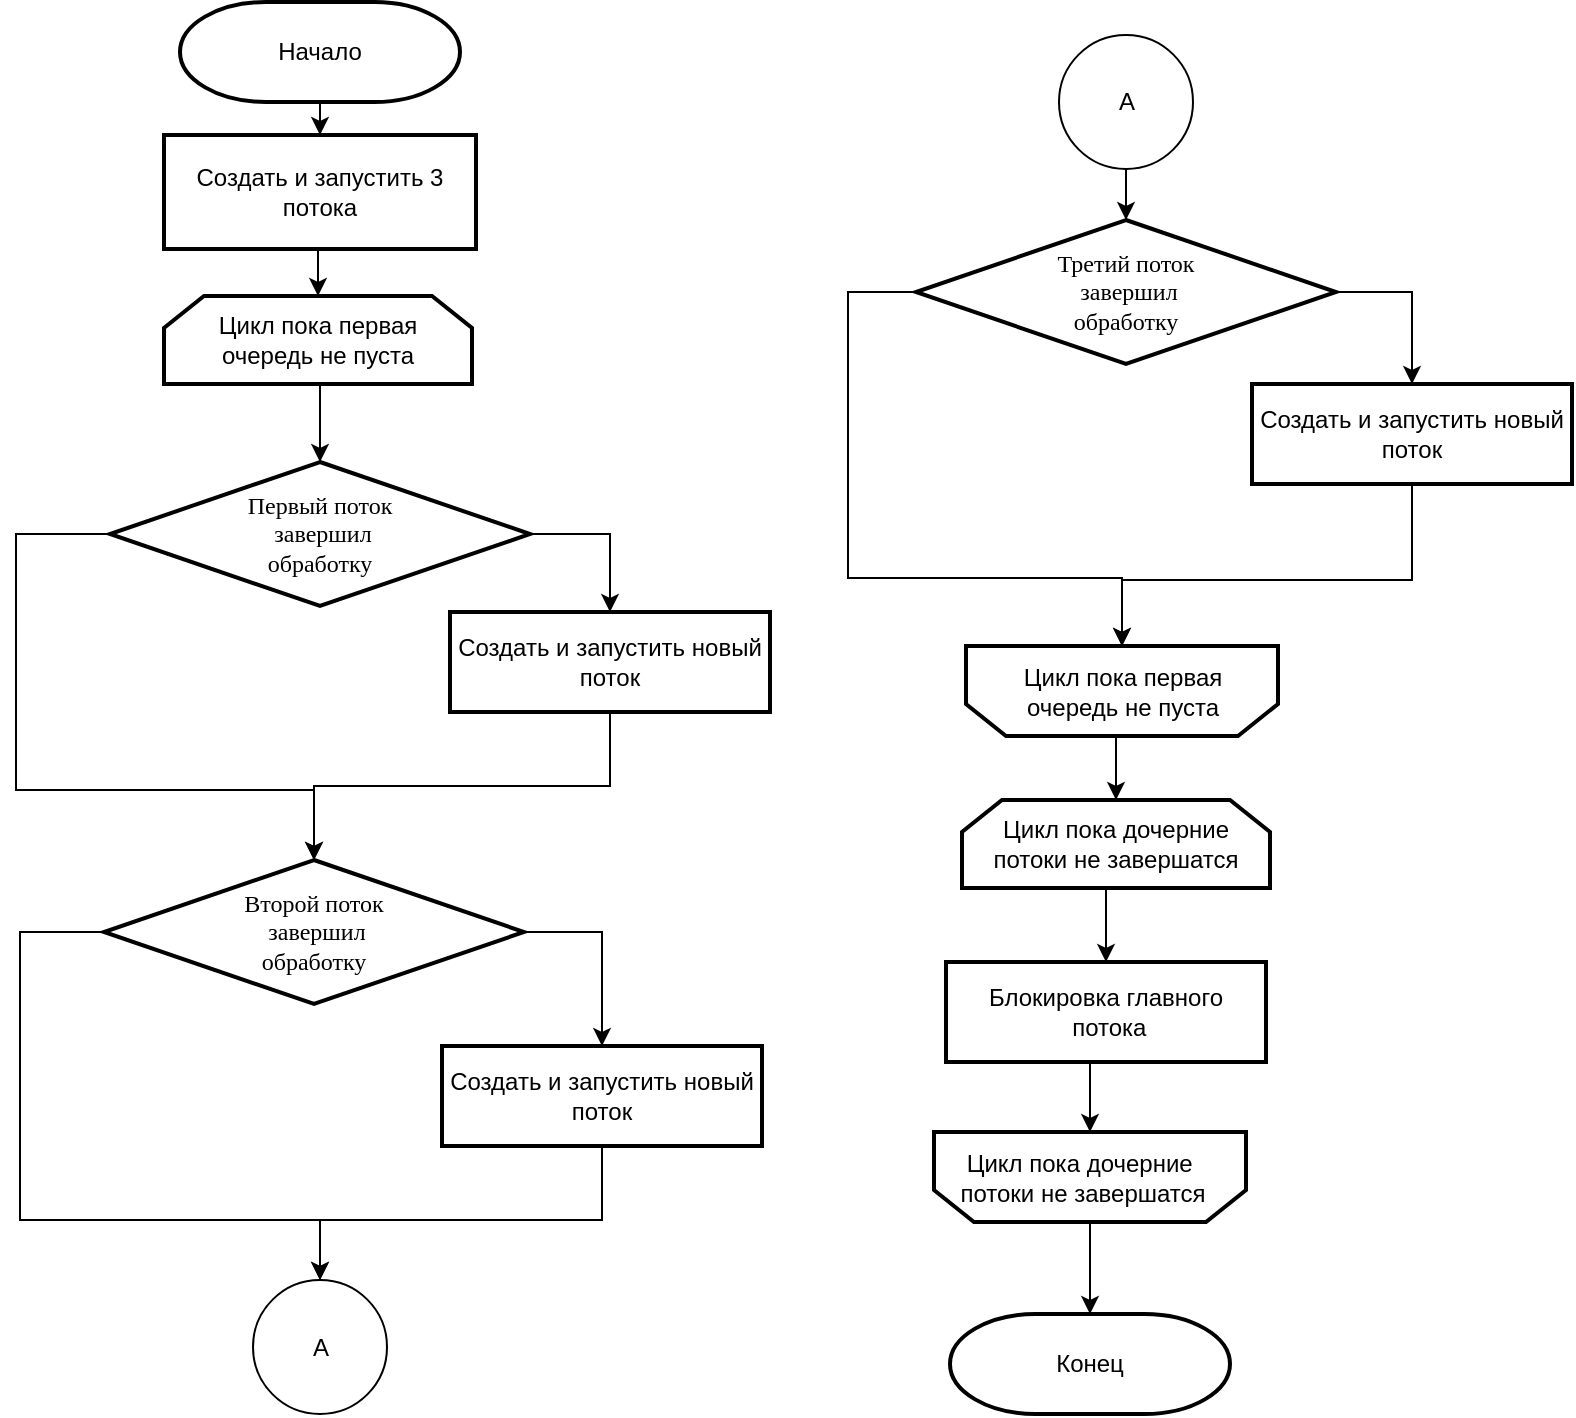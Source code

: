 <mxfile version="13.9.9" type="device" pages="3"><diagram id="C5RBs43oDa-KdzZeNtuy" name="главная"><mxGraphModel dx="1004" dy="1706" grid="0" gridSize="10" guides="1" tooltips="1" connect="1" arrows="1" fold="1" page="1" pageScale="1" pageWidth="827" pageHeight="1169" math="0" shadow="0"><root><mxCell id="WIyWlLk6GJQsqaUBKTNV-0"/><mxCell id="WIyWlLk6GJQsqaUBKTNV-1" parent="WIyWlLk6GJQsqaUBKTNV-0"/><mxCell id="FJBb87z16YMADizGVczc-8" style="edgeStyle=orthogonalEdgeStyle;rounded=0;orthogonalLoop=1;jettySize=auto;html=1;exitX=0.5;exitY=1;exitDx=0;exitDy=0;exitPerimeter=0;" parent="WIyWlLk6GJQsqaUBKTNV-1" source="cw5GKaNrx1taj8MvquGk-0" target="cw5GKaNrx1taj8MvquGk-3" edge="1"><mxGeometry relative="1" as="geometry"/></mxCell><mxCell id="cw5GKaNrx1taj8MvquGk-0" value="Начало" style="strokeWidth=2;html=1;shape=mxgraph.flowchart.terminator;whiteSpace=wrap;" parent="WIyWlLk6GJQsqaUBKTNV-1" vertex="1"><mxGeometry x="110" y="28" width="140" height="50" as="geometry"/></mxCell><mxCell id="cBLV1YGN-73bmG3e_xK2-0" style="edgeStyle=orthogonalEdgeStyle;rounded=0;orthogonalLoop=1;jettySize=auto;html=1;exitX=0.5;exitY=1;exitDx=0;exitDy=0;entryX=0.5;entryY=0;entryDx=0;entryDy=0;" edge="1" parent="WIyWlLk6GJQsqaUBKTNV-1" source="cw5GKaNrx1taj8MvquGk-3" target="cw5GKaNrx1taj8MvquGk-4"><mxGeometry relative="1" as="geometry"/></mxCell><mxCell id="cw5GKaNrx1taj8MvquGk-3" value="Создать и запустить 3 потока" style="rounded=0;whiteSpace=wrap;html=1;strokeWidth=2;" parent="WIyWlLk6GJQsqaUBKTNV-1" vertex="1"><mxGeometry x="102" y="94.5" width="156" height="57" as="geometry"/></mxCell><mxCell id="cBLV1YGN-73bmG3e_xK2-11" style="edgeStyle=orthogonalEdgeStyle;rounded=0;orthogonalLoop=1;jettySize=auto;html=1;exitX=0.5;exitY=1;exitDx=0;exitDy=0;entryX=0.5;entryY=0;entryDx=0;entryDy=0;" edge="1" parent="WIyWlLk6GJQsqaUBKTNV-1" source="cw5GKaNrx1taj8MvquGk-4" target="cw5GKaNrx1taj8MvquGk-5"><mxGeometry relative="1" as="geometry"/></mxCell><mxCell id="cw5GKaNrx1taj8MvquGk-4" value="Цикл пока первая &lt;br&gt;очередь не пуста" style="shape=loopLimit;whiteSpace=wrap;html=1;strokeWidth=2;" parent="WIyWlLk6GJQsqaUBKTNV-1" vertex="1"><mxGeometry x="102" y="175" width="154" height="44" as="geometry"/></mxCell><mxCell id="FJBb87z16YMADizGVczc-15" style="edgeStyle=orthogonalEdgeStyle;rounded=0;orthogonalLoop=1;jettySize=auto;html=1;exitX=1;exitY=0.5;exitDx=0;exitDy=0;" parent="WIyWlLk6GJQsqaUBKTNV-1" source="cw5GKaNrx1taj8MvquGk-5" target="cw5GKaNrx1taj8MvquGk-6" edge="1"><mxGeometry relative="1" as="geometry"/></mxCell><mxCell id="cBLV1YGN-73bmG3e_xK2-12" style="edgeStyle=orthogonalEdgeStyle;rounded=0;orthogonalLoop=1;jettySize=auto;html=1;exitX=0;exitY=0.5;exitDx=0;exitDy=0;entryX=0.5;entryY=0;entryDx=0;entryDy=0;" edge="1" parent="WIyWlLk6GJQsqaUBKTNV-1" source="cw5GKaNrx1taj8MvquGk-5" target="cBLV1YGN-73bmG3e_xK2-2"><mxGeometry relative="1" as="geometry"><Array as="points"><mxPoint x="28" y="294"/><mxPoint x="28" y="422"/><mxPoint x="177" y="422"/></Array></mxGeometry></mxCell><mxCell id="cw5GKaNrx1taj8MvquGk-5" value="&lt;font face=&quot;Verdana&quot;&gt;Первый поток&lt;br&gt;&amp;nbsp;завершил &lt;br&gt;обработку&lt;/font&gt;" style="rhombus;whiteSpace=wrap;html=1;strokeWidth=2;" parent="WIyWlLk6GJQsqaUBKTNV-1" vertex="1"><mxGeometry x="75" y="258" width="210" height="72" as="geometry"/></mxCell><mxCell id="cBLV1YGN-73bmG3e_xK2-13" style="edgeStyle=orthogonalEdgeStyle;rounded=0;orthogonalLoop=1;jettySize=auto;html=1;exitX=0.5;exitY=1;exitDx=0;exitDy=0;entryX=0.5;entryY=0;entryDx=0;entryDy=0;" edge="1" parent="WIyWlLk6GJQsqaUBKTNV-1" source="cw5GKaNrx1taj8MvquGk-6" target="cBLV1YGN-73bmG3e_xK2-2"><mxGeometry relative="1" as="geometry"/></mxCell><mxCell id="cw5GKaNrx1taj8MvquGk-6" value="Создать и запустить новый поток" style="rounded=0;whiteSpace=wrap;html=1;strokeWidth=2;" parent="WIyWlLk6GJQsqaUBKTNV-1" vertex="1"><mxGeometry x="245" y="333" width="160" height="50" as="geometry"/></mxCell><mxCell id="cw5GKaNrx1taj8MvquGk-10" value="" style="group" parent="WIyWlLk6GJQsqaUBKTNV-1" vertex="1" connectable="0"><mxGeometry x="503" y="350" width="156" height="45" as="geometry"/></mxCell><mxCell id="cw5GKaNrx1taj8MvquGk-8" value="" style="shape=loopLimit;whiteSpace=wrap;html=1;strokeWidth=2;rotation=-180;" parent="cw5GKaNrx1taj8MvquGk-10" vertex="1"><mxGeometry width="156" height="45" as="geometry"/></mxCell><mxCell id="cw5GKaNrx1taj8MvquGk-9" value="Цикл пока первая &lt;br&gt;очередь не пуста" style="text;html=1;align=center;verticalAlign=middle;resizable=0;points=[];autosize=1;" parent="cw5GKaNrx1taj8MvquGk-10" vertex="1"><mxGeometry x="23.499" y="6.5" width="109" height="32" as="geometry"/></mxCell><mxCell id="cw5GKaNrx1taj8MvquGk-16" value="Конец" style="strokeWidth=2;html=1;shape=mxgraph.flowchart.terminator;whiteSpace=wrap;" parent="WIyWlLk6GJQsqaUBKTNV-1" vertex="1"><mxGeometry x="495" y="684" width="140" height="50" as="geometry"/></mxCell><mxCell id="p1bAHlazFoZSwkdOtZy0-1" value="&lt;div style=&quot;text-align: left&quot;&gt;&lt;br&gt;&lt;/div&gt;" style="text;html=1;align=center;verticalAlign=middle;resizable=0;points=[];autosize=1;" parent="WIyWlLk6GJQsqaUBKTNV-1" vertex="1"><mxGeometry x="438" y="44.5" width="10" height="18" as="geometry"/></mxCell><mxCell id="cBLV1YGN-73bmG3e_xK2-14" style="edgeStyle=orthogonalEdgeStyle;rounded=0;orthogonalLoop=1;jettySize=auto;html=1;exitX=1;exitY=0.5;exitDx=0;exitDy=0;" edge="1" parent="WIyWlLk6GJQsqaUBKTNV-1" source="cBLV1YGN-73bmG3e_xK2-2" target="cBLV1YGN-73bmG3e_xK2-3"><mxGeometry relative="1" as="geometry"/></mxCell><mxCell id="cBLV1YGN-73bmG3e_xK2-22" style="edgeStyle=orthogonalEdgeStyle;rounded=0;orthogonalLoop=1;jettySize=auto;html=1;exitX=0;exitY=0.5;exitDx=0;exitDy=0;entryX=0.5;entryY=0;entryDx=0;entryDy=0;" edge="1" parent="WIyWlLk6GJQsqaUBKTNV-1" source="cBLV1YGN-73bmG3e_xK2-2" target="cBLV1YGN-73bmG3e_xK2-20"><mxGeometry relative="1" as="geometry"><Array as="points"><mxPoint x="30" y="493"/><mxPoint x="30" y="637"/><mxPoint x="180" y="637"/></Array></mxGeometry></mxCell><mxCell id="cBLV1YGN-73bmG3e_xK2-2" value="&lt;font face=&quot;Verdana&quot;&gt;Второй поток&lt;br&gt;&amp;nbsp;завершил &lt;br&gt;обработку&lt;/font&gt;" style="rhombus;whiteSpace=wrap;html=1;strokeWidth=2;" vertex="1" parent="WIyWlLk6GJQsqaUBKTNV-1"><mxGeometry x="72" y="457" width="210" height="72" as="geometry"/></mxCell><mxCell id="cBLV1YGN-73bmG3e_xK2-23" style="edgeStyle=orthogonalEdgeStyle;rounded=0;orthogonalLoop=1;jettySize=auto;html=1;exitX=0.5;exitY=1;exitDx=0;exitDy=0;entryX=0.5;entryY=0;entryDx=0;entryDy=0;" edge="1" parent="WIyWlLk6GJQsqaUBKTNV-1" source="cBLV1YGN-73bmG3e_xK2-3" target="cBLV1YGN-73bmG3e_xK2-20"><mxGeometry relative="1" as="geometry"><Array as="points"><mxPoint x="321" y="637"/><mxPoint x="180" y="637"/></Array></mxGeometry></mxCell><mxCell id="cBLV1YGN-73bmG3e_xK2-3" value="Создать и запустить новый поток" style="rounded=0;whiteSpace=wrap;html=1;strokeWidth=2;" vertex="1" parent="WIyWlLk6GJQsqaUBKTNV-1"><mxGeometry x="241" y="550" width="160" height="50" as="geometry"/></mxCell><mxCell id="cBLV1YGN-73bmG3e_xK2-17" style="edgeStyle=orthogonalEdgeStyle;rounded=0;orthogonalLoop=1;jettySize=auto;html=1;exitX=1;exitY=0.5;exitDx=0;exitDy=0;entryX=0.5;entryY=0;entryDx=0;entryDy=0;" edge="1" parent="WIyWlLk6GJQsqaUBKTNV-1" source="cBLV1YGN-73bmG3e_xK2-4" target="cBLV1YGN-73bmG3e_xK2-5"><mxGeometry relative="1" as="geometry"/></mxCell><mxCell id="cBLV1YGN-73bmG3e_xK2-18" style="edgeStyle=orthogonalEdgeStyle;rounded=0;orthogonalLoop=1;jettySize=auto;html=1;exitX=0;exitY=0.5;exitDx=0;exitDy=0;entryX=0.5;entryY=1;entryDx=0;entryDy=0;" edge="1" parent="WIyWlLk6GJQsqaUBKTNV-1" source="cBLV1YGN-73bmG3e_xK2-4" target="cw5GKaNrx1taj8MvquGk-8"><mxGeometry relative="1" as="geometry"><Array as="points"><mxPoint x="444" y="173"/><mxPoint x="444" y="316"/><mxPoint x="581" y="316"/></Array></mxGeometry></mxCell><mxCell id="cBLV1YGN-73bmG3e_xK2-4" value="&lt;font face=&quot;Verdana&quot;&gt;Третий поток&lt;br&gt;&amp;nbsp;завершил &lt;br&gt;обработку&lt;/font&gt;" style="rhombus;whiteSpace=wrap;html=1;strokeWidth=2;" vertex="1" parent="WIyWlLk6GJQsqaUBKTNV-1"><mxGeometry x="478" y="137" width="210" height="72" as="geometry"/></mxCell><mxCell id="cBLV1YGN-73bmG3e_xK2-19" style="edgeStyle=orthogonalEdgeStyle;rounded=0;orthogonalLoop=1;jettySize=auto;html=1;exitX=0.5;exitY=1;exitDx=0;exitDy=0;entryX=0.5;entryY=1;entryDx=0;entryDy=0;" edge="1" parent="WIyWlLk6GJQsqaUBKTNV-1" source="cBLV1YGN-73bmG3e_xK2-5" target="cw5GKaNrx1taj8MvquGk-8"><mxGeometry relative="1" as="geometry"><Array as="points"><mxPoint x="726" y="317"/><mxPoint x="581" y="317"/></Array></mxGeometry></mxCell><mxCell id="cBLV1YGN-73bmG3e_xK2-5" value="Создать и запустить новый поток" style="rounded=0;whiteSpace=wrap;html=1;strokeWidth=2;" vertex="1" parent="WIyWlLk6GJQsqaUBKTNV-1"><mxGeometry x="646" y="219" width="160" height="50" as="geometry"/></mxCell><mxCell id="cBLV1YGN-73bmG3e_xK2-26" style="edgeStyle=orthogonalEdgeStyle;rounded=0;orthogonalLoop=1;jettySize=auto;html=1;exitX=0.5;exitY=1;exitDx=0;exitDy=0;entryX=0.5;entryY=0;entryDx=0;entryDy=0;" edge="1" parent="WIyWlLk6GJQsqaUBKTNV-1" source="cBLV1YGN-73bmG3e_xK2-6" target="cBLV1YGN-73bmG3e_xK2-7"><mxGeometry relative="1" as="geometry"/></mxCell><mxCell id="cBLV1YGN-73bmG3e_xK2-6" value="Цикл пока дочерние потоки не завершатся" style="shape=loopLimit;whiteSpace=wrap;html=1;strokeWidth=2;" vertex="1" parent="WIyWlLk6GJQsqaUBKTNV-1"><mxGeometry x="501" y="427" width="154" height="44" as="geometry"/></mxCell><mxCell id="cBLV1YGN-73bmG3e_xK2-28" style="edgeStyle=orthogonalEdgeStyle;rounded=0;orthogonalLoop=1;jettySize=auto;html=1;exitX=0.5;exitY=1;exitDx=0;exitDy=0;entryX=0.5;entryY=1;entryDx=0;entryDy=0;" edge="1" parent="WIyWlLk6GJQsqaUBKTNV-1" source="cBLV1YGN-73bmG3e_xK2-7" target="cBLV1YGN-73bmG3e_xK2-9"><mxGeometry relative="1" as="geometry"/></mxCell><mxCell id="cBLV1YGN-73bmG3e_xK2-7" value="Блокировка главного&lt;br&gt;&amp;nbsp;потока" style="rounded=0;whiteSpace=wrap;html=1;strokeWidth=2;" vertex="1" parent="WIyWlLk6GJQsqaUBKTNV-1"><mxGeometry x="493" y="508" width="160" height="50" as="geometry"/></mxCell><mxCell id="cBLV1YGN-73bmG3e_xK2-8" value="" style="group" vertex="1" connectable="0" parent="WIyWlLk6GJQsqaUBKTNV-1"><mxGeometry x="487" y="593" width="156" height="45" as="geometry"/></mxCell><mxCell id="cBLV1YGN-73bmG3e_xK2-9" value="" style="shape=loopLimit;whiteSpace=wrap;html=1;strokeWidth=2;rotation=-180;" vertex="1" parent="cBLV1YGN-73bmG3e_xK2-8"><mxGeometry width="156" height="45" as="geometry"/></mxCell><mxCell id="cBLV1YGN-73bmG3e_xK2-10" value="Цикл пока дочерние&amp;nbsp;&lt;br&gt;потоки не завершатся" style="text;html=1;align=center;verticalAlign=middle;resizable=0;points=[];autosize=1;" vertex="1" parent="cBLV1YGN-73bmG3e_xK2-8"><mxGeometry x="7.999" y="6.5" width="133" height="32" as="geometry"/></mxCell><mxCell id="cBLV1YGN-73bmG3e_xK2-20" value="А" style="ellipse;whiteSpace=wrap;html=1;aspect=fixed;" vertex="1" parent="WIyWlLk6GJQsqaUBKTNV-1"><mxGeometry x="146.5" y="667" width="67" height="67" as="geometry"/></mxCell><mxCell id="cBLV1YGN-73bmG3e_xK2-24" style="edgeStyle=orthogonalEdgeStyle;rounded=0;orthogonalLoop=1;jettySize=auto;html=1;exitX=0.5;exitY=1;exitDx=0;exitDy=0;entryX=0.5;entryY=0;entryDx=0;entryDy=0;" edge="1" parent="WIyWlLk6GJQsqaUBKTNV-1" source="cBLV1YGN-73bmG3e_xK2-21" target="cBLV1YGN-73bmG3e_xK2-4"><mxGeometry relative="1" as="geometry"/></mxCell><mxCell id="cBLV1YGN-73bmG3e_xK2-21" value="А" style="ellipse;whiteSpace=wrap;html=1;aspect=fixed;" vertex="1" parent="WIyWlLk6GJQsqaUBKTNV-1"><mxGeometry x="549.5" y="44.5" width="67" height="67" as="geometry"/></mxCell><mxCell id="cBLV1YGN-73bmG3e_xK2-25" style="edgeStyle=orthogonalEdgeStyle;rounded=0;orthogonalLoop=1;jettySize=auto;html=1;exitX=0.5;exitY=0;exitDx=0;exitDy=0;entryX=0.5;entryY=0;entryDx=0;entryDy=0;" edge="1" parent="WIyWlLk6GJQsqaUBKTNV-1" source="cw5GKaNrx1taj8MvquGk-8" target="cBLV1YGN-73bmG3e_xK2-6"><mxGeometry relative="1" as="geometry"/></mxCell><mxCell id="cBLV1YGN-73bmG3e_xK2-29" style="edgeStyle=orthogonalEdgeStyle;rounded=0;orthogonalLoop=1;jettySize=auto;html=1;exitX=0.5;exitY=0;exitDx=0;exitDy=0;entryX=0.5;entryY=0;entryDx=0;entryDy=0;entryPerimeter=0;" edge="1" parent="WIyWlLk6GJQsqaUBKTNV-1" source="cBLV1YGN-73bmG3e_xK2-9" target="cw5GKaNrx1taj8MvquGk-16"><mxGeometry relative="1" as="geometry"/></mxCell></root></mxGraphModel></diagram><diagram id="-XPnGisuqiai0gz0AD8v" name="Конвейер"><mxGraphModel dx="1429" dy="862" grid="0" gridSize="10" guides="1" tooltips="1" connect="1" arrows="1" fold="1" page="1" pageScale="1" pageWidth="827" pageHeight="1169" math="0" shadow="0"><root><mxCell id="KK9tZ6se-D7scyQlYLX3-0"/><mxCell id="KK9tZ6se-D7scyQlYLX3-1" parent="KK9tZ6se-D7scyQlYLX3-0"/><mxCell id="CfFYLVzqZo8EmJOAkye2-37" style="edgeStyle=orthogonalEdgeStyle;rounded=0;orthogonalLoop=1;jettySize=auto;html=1;exitX=0.5;exitY=1;exitDx=0;exitDy=0;exitPerimeter=0;entryX=0.5;entryY=0;entryDx=0;entryDy=0;" edge="1" parent="KK9tZ6se-D7scyQlYLX3-1" source="CfFYLVzqZo8EmJOAkye2-0" target="CfFYLVzqZo8EmJOAkye2-1"><mxGeometry relative="1" as="geometry"/></mxCell><mxCell id="CfFYLVzqZo8EmJOAkye2-0" value="Начало" style="strokeWidth=2;html=1;shape=mxgraph.flowchart.terminator;whiteSpace=wrap;" vertex="1" parent="KK9tZ6se-D7scyQlYLX3-1"><mxGeometry x="30" y="31" width="140" height="50" as="geometry"/></mxCell><mxCell id="CfFYLVzqZo8EmJOAkye2-38" style="edgeStyle=orthogonalEdgeStyle;rounded=0;orthogonalLoop=1;jettySize=auto;html=1;exitX=0.5;exitY=1;exitDx=0;exitDy=0;entryX=0.5;entryY=0;entryDx=0;entryDy=0;" edge="1" parent="KK9tZ6se-D7scyQlYLX3-1" source="CfFYLVzqZo8EmJOAkye2-1" target="CfFYLVzqZo8EmJOAkye2-4"><mxGeometry relative="1" as="geometry"/></mxCell><mxCell id="CfFYLVzqZo8EmJOAkye2-1" value="Заблокировать первую очередь" style="rounded=0;whiteSpace=wrap;html=1;strokeWidth=2;" vertex="1" parent="KK9tZ6se-D7scyQlYLX3-1"><mxGeometry x="22" y="97.5" width="156" height="57" as="geometry"/></mxCell><mxCell id="CfFYLVzqZo8EmJOAkye2-2" value="Конец" style="strokeWidth=2;html=1;shape=mxgraph.flowchart.terminator;whiteSpace=wrap;" vertex="1" parent="KK9tZ6se-D7scyQlYLX3-1"><mxGeometry x="635" y="591" width="140" height="50" as="geometry"/></mxCell><mxCell id="CfFYLVzqZo8EmJOAkye2-3" value="А" style="ellipse;whiteSpace=wrap;html=1;aspect=fixed;" vertex="1" parent="KK9tZ6se-D7scyQlYLX3-1"><mxGeometry x="75.5" y="576" width="49" height="49" as="geometry"/></mxCell><mxCell id="CfFYLVzqZo8EmJOAkye2-39" style="edgeStyle=orthogonalEdgeStyle;rounded=0;orthogonalLoop=1;jettySize=auto;html=1;exitX=0.5;exitY=1;exitDx=0;exitDy=0;entryX=0.5;entryY=0;entryDx=0;entryDy=0;" edge="1" parent="KK9tZ6se-D7scyQlYLX3-1" source="CfFYLVzqZo8EmJOAkye2-4" target="CfFYLVzqZo8EmJOAkye2-5"><mxGeometry relative="1" as="geometry"/></mxCell><mxCell id="CfFYLVzqZo8EmJOAkye2-4" value="Получить элемент из первой очереди" style="rounded=0;whiteSpace=wrap;html=1;strokeWidth=2;" vertex="1" parent="KK9tZ6se-D7scyQlYLX3-1"><mxGeometry x="22" y="177" width="156" height="57" as="geometry"/></mxCell><mxCell id="CfFYLVzqZo8EmJOAkye2-40" style="edgeStyle=orthogonalEdgeStyle;rounded=0;orthogonalLoop=1;jettySize=auto;html=1;exitX=0.5;exitY=1;exitDx=0;exitDy=0;entryX=0.5;entryY=0;entryDx=0;entryDy=0;" edge="1" parent="KK9tZ6se-D7scyQlYLX3-1" source="CfFYLVzqZo8EmJOAkye2-5" target="CfFYLVzqZo8EmJOAkye2-6"><mxGeometry relative="1" as="geometry"/></mxCell><mxCell id="CfFYLVzqZo8EmJOAkye2-5" value="Разблокировать первую очередь" style="rounded=0;whiteSpace=wrap;html=1;strokeWidth=2;" vertex="1" parent="KK9tZ6se-D7scyQlYLX3-1"><mxGeometry x="22" y="259" width="156" height="57" as="geometry"/></mxCell><mxCell id="CfFYLVzqZo8EmJOAkye2-41" style="edgeStyle=orthogonalEdgeStyle;rounded=0;orthogonalLoop=1;jettySize=auto;html=1;exitX=0.5;exitY=1;exitDx=0;exitDy=0;entryX=0.5;entryY=0;entryDx=0;entryDy=0;" edge="1" parent="KK9tZ6se-D7scyQlYLX3-1" source="CfFYLVzqZo8EmJOAkye2-6" target="CfFYLVzqZo8EmJOAkye2-7"><mxGeometry relative="1" as="geometry"/></mxCell><mxCell id="CfFYLVzqZo8EmJOAkye2-6" value="Заблокировать первый обработчик" style="rounded=0;whiteSpace=wrap;html=1;strokeWidth=2;" vertex="1" parent="KK9tZ6se-D7scyQlYLX3-1"><mxGeometry x="22" y="339" width="156" height="57" as="geometry"/></mxCell><mxCell id="CfFYLVzqZo8EmJOAkye2-42" style="edgeStyle=orthogonalEdgeStyle;rounded=0;orthogonalLoop=1;jettySize=auto;html=1;exitX=0.5;exitY=1;exitDx=0;exitDy=0;entryX=0.5;entryY=0;entryDx=0;entryDy=0;" edge="1" parent="KK9tZ6se-D7scyQlYLX3-1" source="CfFYLVzqZo8EmJOAkye2-7" target="CfFYLVzqZo8EmJOAkye2-8"><mxGeometry relative="1" as="geometry"/></mxCell><mxCell id="CfFYLVzqZo8EmJOAkye2-7" value="Выполнить алгоритм первого обработчика&lt;br&gt;(найти среднее значение массива)" style="rounded=0;whiteSpace=wrap;html=1;strokeWidth=2;" vertex="1" parent="KK9tZ6se-D7scyQlYLX3-1"><mxGeometry x="22" y="418" width="156" height="57" as="geometry"/></mxCell><mxCell id="CfFYLVzqZo8EmJOAkye2-43" style="edgeStyle=orthogonalEdgeStyle;rounded=0;orthogonalLoop=1;jettySize=auto;html=1;exitX=0.5;exitY=1;exitDx=0;exitDy=0;entryX=0.5;entryY=0;entryDx=0;entryDy=0;" edge="1" parent="KK9tZ6se-D7scyQlYLX3-1" source="CfFYLVzqZo8EmJOAkye2-8" target="CfFYLVzqZo8EmJOAkye2-3"><mxGeometry relative="1" as="geometry"/></mxCell><mxCell id="CfFYLVzqZo8EmJOAkye2-8" value="Разблокировать первый обработчик" style="rounded=0;whiteSpace=wrap;html=1;strokeWidth=2;" vertex="1" parent="KK9tZ6se-D7scyQlYLX3-1"><mxGeometry x="19" y="504" width="156" height="57" as="geometry"/></mxCell><mxCell id="CfFYLVzqZo8EmJOAkye2-44" style="edgeStyle=orthogonalEdgeStyle;rounded=0;orthogonalLoop=1;jettySize=auto;html=1;exitX=0.5;exitY=1;exitDx=0;exitDy=0;" edge="1" parent="KK9tZ6se-D7scyQlYLX3-1" source="CfFYLVzqZo8EmJOAkye2-9"><mxGeometry relative="1" as="geometry"><mxPoint x="302" y="93" as="targetPoint"/></mxGeometry></mxCell><mxCell id="CfFYLVzqZo8EmJOAkye2-9" value="А" style="ellipse;whiteSpace=wrap;html=1;aspect=fixed;" vertex="1" parent="KK9tZ6se-D7scyQlYLX3-1"><mxGeometry x="276.5" y="27" width="50" height="50" as="geometry"/></mxCell><mxCell id="CfFYLVzqZo8EmJOAkye2-45" style="edgeStyle=orthogonalEdgeStyle;rounded=0;orthogonalLoop=1;jettySize=auto;html=1;exitX=0.5;exitY=1;exitDx=0;exitDy=0;entryX=0.5;entryY=0;entryDx=0;entryDy=0;" edge="1" parent="KK9tZ6se-D7scyQlYLX3-1" source="CfFYLVzqZo8EmJOAkye2-10" target="CfFYLVzqZo8EmJOAkye2-11"><mxGeometry relative="1" as="geometry"/></mxCell><mxCell id="CfFYLVzqZo8EmJOAkye2-10" value="Заблокировать вторую очередь" style="rounded=0;whiteSpace=wrap;html=1;strokeWidth=2;" vertex="1" parent="KK9tZ6se-D7scyQlYLX3-1"><mxGeometry x="222.5" y="95" width="156" height="57" as="geometry"/></mxCell><mxCell id="CfFYLVzqZo8EmJOAkye2-46" style="edgeStyle=orthogonalEdgeStyle;rounded=0;orthogonalLoop=1;jettySize=auto;html=1;exitX=0.5;exitY=1;exitDx=0;exitDy=0;entryX=0.5;entryY=0;entryDx=0;entryDy=0;" edge="1" parent="KK9tZ6se-D7scyQlYLX3-1" source="CfFYLVzqZo8EmJOAkye2-11" target="CfFYLVzqZo8EmJOAkye2-12"><mxGeometry relative="1" as="geometry"/></mxCell><mxCell id="CfFYLVzqZo8EmJOAkye2-11" value="Положить элемент во вторую очередь" style="rounded=0;whiteSpace=wrap;html=1;strokeWidth=2;" vertex="1" parent="KK9tZ6se-D7scyQlYLX3-1"><mxGeometry x="222.5" y="177" width="156" height="57" as="geometry"/></mxCell><mxCell id="CfFYLVzqZo8EmJOAkye2-47" style="edgeStyle=orthogonalEdgeStyle;rounded=0;orthogonalLoop=1;jettySize=auto;html=1;exitX=0.5;exitY=1;exitDx=0;exitDy=0;entryX=0.5;entryY=0;entryDx=0;entryDy=0;" edge="1" parent="KK9tZ6se-D7scyQlYLX3-1" source="CfFYLVzqZo8EmJOAkye2-12" target="CfFYLVzqZo8EmJOAkye2-13"><mxGeometry relative="1" as="geometry"/></mxCell><mxCell id="CfFYLVzqZo8EmJOAkye2-12" value="Разблокировать вторую очередь" style="rounded=0;whiteSpace=wrap;html=1;strokeWidth=2;" vertex="1" parent="KK9tZ6se-D7scyQlYLX3-1"><mxGeometry x="222.5" y="259" width="156" height="57" as="geometry"/></mxCell><mxCell id="CfFYLVzqZo8EmJOAkye2-48" style="edgeStyle=orthogonalEdgeStyle;rounded=0;orthogonalLoop=1;jettySize=auto;html=1;exitX=0.5;exitY=1;exitDx=0;exitDy=0;entryX=0.5;entryY=0;entryDx=0;entryDy=0;" edge="1" parent="KK9tZ6se-D7scyQlYLX3-1" source="CfFYLVzqZo8EmJOAkye2-13" target="CfFYLVzqZo8EmJOAkye2-17"><mxGeometry relative="1" as="geometry"/></mxCell><mxCell id="CfFYLVzqZo8EmJOAkye2-13" value="Заблокировать второй обработчик" style="rounded=0;whiteSpace=wrap;html=1;strokeWidth=2;" vertex="1" parent="KK9tZ6se-D7scyQlYLX3-1"><mxGeometry x="222.5" y="339" width="156" height="57" as="geometry"/></mxCell><mxCell id="CfFYLVzqZo8EmJOAkye2-53" style="edgeStyle=orthogonalEdgeStyle;rounded=0;orthogonalLoop=1;jettySize=auto;html=1;exitX=0.5;exitY=1;exitDx=0;exitDy=0;entryX=0.5;entryY=0;entryDx=0;entryDy=0;" edge="1" parent="KK9tZ6se-D7scyQlYLX3-1" source="CfFYLVzqZo8EmJOAkye2-14" target="CfFYLVzqZo8EmJOAkye2-16"><mxGeometry relative="1" as="geometry"/></mxCell><mxCell id="CfFYLVzqZo8EmJOAkye2-14" value="Выполнить алгоритм второго обработчика (найти кол-во элементов больше среднего)" style="rounded=0;whiteSpace=wrap;html=1;strokeWidth=2;" vertex="1" parent="KK9tZ6se-D7scyQlYLX3-1"><mxGeometry x="432" y="177" width="156" height="57" as="geometry"/></mxCell><mxCell id="CfFYLVzqZo8EmJOAkye2-54" style="edgeStyle=orthogonalEdgeStyle;rounded=0;orthogonalLoop=1;jettySize=auto;html=1;exitX=0.5;exitY=1;exitDx=0;exitDy=0;entryX=0.5;entryY=0;entryDx=0;entryDy=0;" edge="1" parent="KK9tZ6se-D7scyQlYLX3-1" source="CfFYLVzqZo8EmJOAkye2-16" target="CfFYLVzqZo8EmJOAkye2-20"><mxGeometry relative="1" as="geometry"/></mxCell><mxCell id="CfFYLVzqZo8EmJOAkye2-16" value="Разблокировать второй обработчик" style="rounded=0;whiteSpace=wrap;html=1;strokeWidth=2;" vertex="1" parent="KK9tZ6se-D7scyQlYLX3-1"><mxGeometry x="432" y="259" width="156" height="57" as="geometry"/></mxCell><mxCell id="CfFYLVzqZo8EmJOAkye2-49" style="edgeStyle=orthogonalEdgeStyle;rounded=0;orthogonalLoop=1;jettySize=auto;html=1;exitX=0.5;exitY=1;exitDx=0;exitDy=0;entryX=0.5;entryY=0;entryDx=0;entryDy=0;" edge="1" parent="KK9tZ6se-D7scyQlYLX3-1" source="CfFYLVzqZo8EmJOAkye2-17" target="CfFYLVzqZo8EmJOAkye2-18"><mxGeometry relative="1" as="geometry"/></mxCell><mxCell id="CfFYLVzqZo8EmJOAkye2-17" value="Заблокировать вторую очередь" style="rounded=0;whiteSpace=wrap;html=1;strokeWidth=2;" vertex="1" parent="KK9tZ6se-D7scyQlYLX3-1"><mxGeometry x="222.5" y="418" width="156" height="57" as="geometry"/></mxCell><mxCell id="CfFYLVzqZo8EmJOAkye2-50" style="edgeStyle=orthogonalEdgeStyle;rounded=0;orthogonalLoop=1;jettySize=auto;html=1;exitX=0.5;exitY=1;exitDx=0;exitDy=0;entryX=0.5;entryY=0;entryDx=0;entryDy=0;" edge="1" parent="KK9tZ6se-D7scyQlYLX3-1" source="CfFYLVzqZo8EmJOAkye2-18" target="CfFYLVzqZo8EmJOAkye2-32"><mxGeometry relative="1" as="geometry"/></mxCell><mxCell id="CfFYLVzqZo8EmJOAkye2-18" value="Получить элемент из второй очереди" style="rounded=0;whiteSpace=wrap;html=1;strokeWidth=2;" vertex="1" parent="KK9tZ6se-D7scyQlYLX3-1"><mxGeometry x="222.5" y="504" width="156" height="57" as="geometry"/></mxCell><mxCell id="CfFYLVzqZo8EmJOAkye2-52" style="edgeStyle=orthogonalEdgeStyle;rounded=0;orthogonalLoop=1;jettySize=auto;html=1;exitX=0.5;exitY=1;exitDx=0;exitDy=0;entryX=0.5;entryY=0;entryDx=0;entryDy=0;" edge="1" parent="KK9tZ6se-D7scyQlYLX3-1" source="CfFYLVzqZo8EmJOAkye2-19" target="CfFYLVzqZo8EmJOAkye2-14"><mxGeometry relative="1" as="geometry"/></mxCell><mxCell id="CfFYLVzqZo8EmJOAkye2-19" value="Разблокировать вторую очередь" style="rounded=0;whiteSpace=wrap;html=1;strokeWidth=2;" vertex="1" parent="KK9tZ6se-D7scyQlYLX3-1"><mxGeometry x="432" y="95" width="156" height="57" as="geometry"/></mxCell><mxCell id="CfFYLVzqZo8EmJOAkye2-55" style="edgeStyle=orthogonalEdgeStyle;rounded=0;orthogonalLoop=1;jettySize=auto;html=1;exitX=0.5;exitY=1;exitDx=0;exitDy=0;entryX=0.5;entryY=0;entryDx=0;entryDy=0;" edge="1" parent="KK9tZ6se-D7scyQlYLX3-1" source="CfFYLVzqZo8EmJOAkye2-20" target="CfFYLVzqZo8EmJOAkye2-21"><mxGeometry relative="1" as="geometry"/></mxCell><mxCell id="CfFYLVzqZo8EmJOAkye2-20" value="Заблокировать третью очередь" style="rounded=0;whiteSpace=wrap;html=1;strokeWidth=2;" vertex="1" parent="KK9tZ6se-D7scyQlYLX3-1"><mxGeometry x="432" y="339" width="156" height="57" as="geometry"/></mxCell><mxCell id="CfFYLVzqZo8EmJOAkye2-56" style="edgeStyle=orthogonalEdgeStyle;rounded=0;orthogonalLoop=1;jettySize=auto;html=1;exitX=0.5;exitY=1;exitDx=0;exitDy=0;entryX=0.5;entryY=0;entryDx=0;entryDy=0;" edge="1" parent="KK9tZ6se-D7scyQlYLX3-1" source="CfFYLVzqZo8EmJOAkye2-21" target="CfFYLVzqZo8EmJOAkye2-22"><mxGeometry relative="1" as="geometry"/></mxCell><mxCell id="CfFYLVzqZo8EmJOAkye2-21" value="Положить элемент в третью очередь" style="rounded=0;whiteSpace=wrap;html=1;strokeWidth=2;" vertex="1" parent="KK9tZ6se-D7scyQlYLX3-1"><mxGeometry x="432" y="421" width="156" height="57" as="geometry"/></mxCell><mxCell id="CfFYLVzqZo8EmJOAkye2-57" style="edgeStyle=orthogonalEdgeStyle;rounded=0;orthogonalLoop=1;jettySize=auto;html=1;exitX=0.5;exitY=1;exitDx=0;exitDy=0;entryX=0.5;entryY=0;entryDx=0;entryDy=0;" edge="1" parent="KK9tZ6se-D7scyQlYLX3-1" source="CfFYLVzqZo8EmJOAkye2-22" target="CfFYLVzqZo8EmJOAkye2-35"><mxGeometry relative="1" as="geometry"/></mxCell><mxCell id="CfFYLVzqZo8EmJOAkye2-22" value="Разблокировать третью очередь" style="rounded=0;whiteSpace=wrap;html=1;strokeWidth=2;" vertex="1" parent="KK9tZ6se-D7scyQlYLX3-1"><mxGeometry x="432" y="503" width="156" height="57" as="geometry"/></mxCell><mxCell id="CfFYLVzqZo8EmJOAkye2-59" style="edgeStyle=orthogonalEdgeStyle;rounded=0;orthogonalLoop=1;jettySize=auto;html=1;exitX=0.5;exitY=1;exitDx=0;exitDy=0;entryX=0.5;entryY=0;entryDx=0;entryDy=0;" edge="1" parent="KK9tZ6se-D7scyQlYLX3-1" source="CfFYLVzqZo8EmJOAkye2-23" target="CfFYLVzqZo8EmJOAkye2-26"><mxGeometry relative="1" as="geometry"/></mxCell><mxCell id="CfFYLVzqZo8EmJOAkye2-23" value="Заблокировать третий обработчик" style="rounded=0;whiteSpace=wrap;html=1;strokeWidth=2;" vertex="1" parent="KK9tZ6se-D7scyQlYLX3-1"><mxGeometry x="625" y="97.5" width="156" height="57" as="geometry"/></mxCell><mxCell id="CfFYLVzqZo8EmJOAkye2-60" style="edgeStyle=orthogonalEdgeStyle;rounded=0;orthogonalLoop=1;jettySize=auto;html=1;exitX=0.5;exitY=1;exitDx=0;exitDy=0;" edge="1" parent="KK9tZ6se-D7scyQlYLX3-1" source="CfFYLVzqZo8EmJOAkye2-26" target="CfFYLVzqZo8EmJOAkye2-27"><mxGeometry relative="1" as="geometry"/></mxCell><mxCell id="CfFYLVzqZo8EmJOAkye2-26" value="Заблокировать третью очередь" style="rounded=0;whiteSpace=wrap;html=1;strokeWidth=2;" vertex="1" parent="KK9tZ6se-D7scyQlYLX3-1"><mxGeometry x="625" y="177" width="156" height="57" as="geometry"/></mxCell><mxCell id="CfFYLVzqZo8EmJOAkye2-61" style="edgeStyle=orthogonalEdgeStyle;rounded=0;orthogonalLoop=1;jettySize=auto;html=1;exitX=0.5;exitY=1;exitDx=0;exitDy=0;entryX=0.5;entryY=0;entryDx=0;entryDy=0;" edge="1" parent="KK9tZ6se-D7scyQlYLX3-1" source="CfFYLVzqZo8EmJOAkye2-27" target="CfFYLVzqZo8EmJOAkye2-28"><mxGeometry relative="1" as="geometry"/></mxCell><mxCell id="CfFYLVzqZo8EmJOAkye2-27" value="Получить элемент из третьей очереди" style="rounded=0;whiteSpace=wrap;html=1;strokeWidth=2;" vertex="1" parent="KK9tZ6se-D7scyQlYLX3-1"><mxGeometry x="625" y="259" width="156" height="57" as="geometry"/></mxCell><mxCell id="CfFYLVzqZo8EmJOAkye2-62" style="edgeStyle=orthogonalEdgeStyle;rounded=0;orthogonalLoop=1;jettySize=auto;html=1;exitX=0.5;exitY=1;exitDx=0;exitDy=0;entryX=0.5;entryY=0;entryDx=0;entryDy=0;" edge="1" parent="KK9tZ6se-D7scyQlYLX3-1" source="CfFYLVzqZo8EmJOAkye2-28" target="CfFYLVzqZo8EmJOAkye2-29"><mxGeometry relative="1" as="geometry"/></mxCell><mxCell id="CfFYLVzqZo8EmJOAkye2-28" value="Разблокировать третью очередь" style="rounded=0;whiteSpace=wrap;html=1;strokeWidth=2;" vertex="1" parent="KK9tZ6se-D7scyQlYLX3-1"><mxGeometry x="625" y="339" width="156" height="57" as="geometry"/></mxCell><mxCell id="CfFYLVzqZo8EmJOAkye2-63" style="edgeStyle=orthogonalEdgeStyle;rounded=0;orthogonalLoop=1;jettySize=auto;html=1;exitX=0.5;exitY=1;exitDx=0;exitDy=0;entryX=0.5;entryY=0;entryDx=0;entryDy=0;" edge="1" parent="KK9tZ6se-D7scyQlYLX3-1" source="CfFYLVzqZo8EmJOAkye2-29" target="CfFYLVzqZo8EmJOAkye2-31"><mxGeometry relative="1" as="geometry"/></mxCell><mxCell id="CfFYLVzqZo8EmJOAkye2-29" value="Выполнить алгоритм третьего обработчика (определить простоту числа)" style="rounded=0;whiteSpace=wrap;html=1;strokeWidth=2;" vertex="1" parent="KK9tZ6se-D7scyQlYLX3-1"><mxGeometry x="625" y="418" width="156" height="57" as="geometry"/></mxCell><mxCell id="CfFYLVzqZo8EmJOAkye2-64" style="edgeStyle=orthogonalEdgeStyle;rounded=0;orthogonalLoop=1;jettySize=auto;html=1;exitX=0.5;exitY=1;exitDx=0;exitDy=0;entryX=0.5;entryY=0;entryDx=0;entryDy=0;entryPerimeter=0;" edge="1" parent="KK9tZ6se-D7scyQlYLX3-1" source="CfFYLVzqZo8EmJOAkye2-31" target="CfFYLVzqZo8EmJOAkye2-2"><mxGeometry relative="1" as="geometry"/></mxCell><mxCell id="CfFYLVzqZo8EmJOAkye2-31" value="Разблокировать третий обработчик" style="rounded=0;whiteSpace=wrap;html=1;strokeWidth=2;" vertex="1" parent="KK9tZ6se-D7scyQlYLX3-1"><mxGeometry x="625" y="503" width="156" height="57" as="geometry"/></mxCell><mxCell id="CfFYLVzqZo8EmJOAkye2-32" value="Б" style="ellipse;whiteSpace=wrap;html=1;aspect=fixed;" vertex="1" parent="KK9tZ6se-D7scyQlYLX3-1"><mxGeometry x="274.5" y="576" width="52" height="52" as="geometry"/></mxCell><mxCell id="CfFYLVzqZo8EmJOAkye2-51" style="edgeStyle=orthogonalEdgeStyle;rounded=0;orthogonalLoop=1;jettySize=auto;html=1;exitX=0.5;exitY=1;exitDx=0;exitDy=0;entryX=0.5;entryY=0;entryDx=0;entryDy=0;" edge="1" parent="KK9tZ6se-D7scyQlYLX3-1" source="CfFYLVzqZo8EmJOAkye2-34" target="CfFYLVzqZo8EmJOAkye2-19"><mxGeometry relative="1" as="geometry"/></mxCell><mxCell id="CfFYLVzqZo8EmJOAkye2-34" value="Б" style="ellipse;whiteSpace=wrap;html=1;aspect=fixed;" vertex="1" parent="KK9tZ6se-D7scyQlYLX3-1"><mxGeometry x="488" y="25" width="52" height="52" as="geometry"/></mxCell><mxCell id="CfFYLVzqZo8EmJOAkye2-35" value="В" style="ellipse;whiteSpace=wrap;html=1;aspect=fixed;" vertex="1" parent="KK9tZ6se-D7scyQlYLX3-1"><mxGeometry x="478" y="576" width="52" height="52" as="geometry"/></mxCell><mxCell id="CfFYLVzqZo8EmJOAkye2-58" style="edgeStyle=orthogonalEdgeStyle;rounded=0;orthogonalLoop=1;jettySize=auto;html=1;exitX=0.5;exitY=1;exitDx=0;exitDy=0;entryX=0.5;entryY=0;entryDx=0;entryDy=0;" edge="1" parent="KK9tZ6se-D7scyQlYLX3-1" source="CfFYLVzqZo8EmJOAkye2-36" target="CfFYLVzqZo8EmJOAkye2-23"><mxGeometry relative="1" as="geometry"/></mxCell><mxCell id="CfFYLVzqZo8EmJOAkye2-36" value="В" style="ellipse;whiteSpace=wrap;html=1;aspect=fixed;" vertex="1" parent="KK9tZ6se-D7scyQlYLX3-1"><mxGeometry x="681" y="29" width="52" height="52" as="geometry"/></mxCell></root></mxGraphModel></diagram><diagram id="lJrCO9dIMwYw9NNL9UBA" name="Страница 3"><mxGraphModel dx="3573" dy="2155" grid="0" gridSize="10" guides="1" tooltips="1" connect="1" arrows="1" fold="1" page="1" pageScale="1" pageWidth="827" pageHeight="1169" math="0" shadow="0"><root><mxCell id="zkrcGtbgQtHQAB_kPxmp-0"/><mxCell id="zkrcGtbgQtHQAB_kPxmp-1" parent="zkrcGtbgQtHQAB_kPxmp-0"/><mxCell id="00xqU-xrekvzejQJQitX-0" style="edgeStyle=orthogonalEdgeStyle;rounded=0;orthogonalLoop=1;jettySize=auto;html=1;exitX=0.5;exitY=1;exitDx=0;exitDy=0;exitPerimeter=0;" edge="1" parent="zkrcGtbgQtHQAB_kPxmp-1" source="00xqU-xrekvzejQJQitX-1" target="00xqU-xrekvzejQJQitX-3"><mxGeometry relative="1" as="geometry"/></mxCell><mxCell id="_47aBm1foXTlTWHAtH43-36" style="edgeStyle=orthogonalEdgeStyle;rounded=0;orthogonalLoop=1;jettySize=auto;html=1;exitX=1;exitY=0.5;exitDx=0;exitDy=0;exitPerimeter=0;entryX=0;entryY=0.5;entryDx=0;entryDy=0;entryPerimeter=0;endArrow=none;endFill=0;dashed=1;" edge="1" parent="zkrcGtbgQtHQAB_kPxmp-1" source="00xqU-xrekvzejQJQitX-1" target="_47aBm1foXTlTWHAtH43-35"><mxGeometry relative="1" as="geometry"/></mxCell><mxCell id="00xqU-xrekvzejQJQitX-1" value="Начало" style="strokeWidth=2;html=1;shape=mxgraph.flowchart.terminator;whiteSpace=wrap;" vertex="1" parent="zkrcGtbgQtHQAB_kPxmp-1"><mxGeometry x="110" y="28" width="140" height="50" as="geometry"/></mxCell><mxCell id="00xqU-xrekvzejQJQitX-2" style="edgeStyle=orthogonalEdgeStyle;rounded=0;orthogonalLoop=1;jettySize=auto;html=1;exitX=0.5;exitY=1;exitDx=0;exitDy=0;entryX=0.5;entryY=0;entryDx=0;entryDy=0;" edge="1" parent="zkrcGtbgQtHQAB_kPxmp-1" source="00xqU-xrekvzejQJQitX-3" target="00xqU-xrekvzejQJQitX-5"><mxGeometry relative="1" as="geometry"/></mxCell><mxCell id="00xqU-xrekvzejQJQitX-3" value="Среднее значение &lt;br&gt;массива = 0&lt;br&gt;Длина массива = 0" style="rounded=0;whiteSpace=wrap;html=1;strokeWidth=2;" vertex="1" parent="zkrcGtbgQtHQAB_kPxmp-1"><mxGeometry x="102" y="94.5" width="156" height="57" as="geometry"/></mxCell><mxCell id="8oLxlo7JozchMlMZj9ez-3" style="edgeStyle=orthogonalEdgeStyle;rounded=0;orthogonalLoop=1;jettySize=auto;html=1;exitX=0.5;exitY=1;exitDx=0;exitDy=0;entryX=0.5;entryY=0;entryDx=0;entryDy=0;" edge="1" parent="zkrcGtbgQtHQAB_kPxmp-1" source="00xqU-xrekvzejQJQitX-5" target="00xqU-xrekvzejQJQitX-9"><mxGeometry relative="1" as="geometry"/></mxCell><mxCell id="00xqU-xrekvzejQJQitX-5" value="Цикл FOREACH" style="shape=loopLimit;whiteSpace=wrap;html=1;strokeWidth=2;" vertex="1" parent="zkrcGtbgQtHQAB_kPxmp-1"><mxGeometry x="102" y="175" width="154" height="44" as="geometry"/></mxCell><mxCell id="8oLxlo7JozchMlMZj9ez-4" style="edgeStyle=orthogonalEdgeStyle;rounded=0;orthogonalLoop=1;jettySize=auto;html=1;exitX=0.5;exitY=1;exitDx=0;exitDy=0;entryX=0.5;entryY=1;entryDx=0;entryDy=0;" edge="1" parent="zkrcGtbgQtHQAB_kPxmp-1" source="00xqU-xrekvzejQJQitX-9" target="8oLxlo7JozchMlMZj9ez-1"><mxGeometry relative="1" as="geometry"/></mxCell><mxCell id="00xqU-xrekvzejQJQitX-9" value="Среднее значение += элемент&lt;br&gt;Длина массива += 1" style="rounded=0;whiteSpace=wrap;html=1;strokeWidth=2;" vertex="1" parent="zkrcGtbgQtHQAB_kPxmp-1"><mxGeometry x="102" y="250" width="160" height="50" as="geometry"/></mxCell><mxCell id="8oLxlo7JozchMlMZj9ez-0" value="" style="group" vertex="1" connectable="0" parent="zkrcGtbgQtHQAB_kPxmp-1"><mxGeometry x="100" y="330" width="156" height="45" as="geometry"/></mxCell><mxCell id="8oLxlo7JozchMlMZj9ez-1" value="" style="shape=loopLimit;whiteSpace=wrap;html=1;strokeWidth=2;rotation=-180;" vertex="1" parent="8oLxlo7JozchMlMZj9ez-0"><mxGeometry width="156" height="45" as="geometry"/></mxCell><mxCell id="8oLxlo7JozchMlMZj9ez-2" value="Цикл FOREACH" style="text;html=1;align=center;verticalAlign=middle;resizable=0;points=[];autosize=1;" vertex="1" parent="8oLxlo7JozchMlMZj9ez-0"><mxGeometry x="23.499" y="12.5" width="110" height="20" as="geometry"/></mxCell><mxCell id="f_ldQl_WwVkH8pmTVqsX-0" value="Конец" style="strokeWidth=2;html=1;shape=mxgraph.flowchart.terminator;whiteSpace=wrap;" vertex="1" parent="zkrcGtbgQtHQAB_kPxmp-1"><mxGeometry x="108" y="490" width="140" height="50" as="geometry"/></mxCell><mxCell id="f_ldQl_WwVkH8pmTVqsX-3" style="edgeStyle=orthogonalEdgeStyle;rounded=0;orthogonalLoop=1;jettySize=auto;html=1;exitX=0.5;exitY=1;exitDx=0;exitDy=0;entryX=0.5;entryY=0;entryDx=0;entryDy=0;entryPerimeter=0;" edge="1" parent="zkrcGtbgQtHQAB_kPxmp-1" source="f_ldQl_WwVkH8pmTVqsX-1" target="f_ldQl_WwVkH8pmTVqsX-0"><mxGeometry relative="1" as="geometry"/></mxCell><mxCell id="f_ldQl_WwVkH8pmTVqsX-1" value="Среднее значение /= длина массива" style="rounded=0;whiteSpace=wrap;html=1;strokeWidth=2;" vertex="1" parent="zkrcGtbgQtHQAB_kPxmp-1"><mxGeometry x="98" y="410" width="160" height="50" as="geometry"/></mxCell><mxCell id="f_ldQl_WwVkH8pmTVqsX-2" style="edgeStyle=orthogonalEdgeStyle;rounded=0;orthogonalLoop=1;jettySize=auto;html=1;exitX=0.5;exitY=0;exitDx=0;exitDy=0;entryX=0.5;entryY=0;entryDx=0;entryDy=0;" edge="1" parent="zkrcGtbgQtHQAB_kPxmp-1" source="8oLxlo7JozchMlMZj9ez-1" target="f_ldQl_WwVkH8pmTVqsX-1"><mxGeometry relative="1" as="geometry"/></mxCell><mxCell id="f_ldQl_WwVkH8pmTVqsX-4" style="edgeStyle=orthogonalEdgeStyle;rounded=0;orthogonalLoop=1;jettySize=auto;html=1;exitX=0.5;exitY=1;exitDx=0;exitDy=0;exitPerimeter=0;" edge="1" parent="zkrcGtbgQtHQAB_kPxmp-1" source="f_ldQl_WwVkH8pmTVqsX-5" target="f_ldQl_WwVkH8pmTVqsX-7"><mxGeometry relative="1" as="geometry"/></mxCell><mxCell id="f_ldQl_WwVkH8pmTVqsX-5" value="Начало" style="strokeWidth=2;html=1;shape=mxgraph.flowchart.terminator;whiteSpace=wrap;" vertex="1" parent="zkrcGtbgQtHQAB_kPxmp-1"><mxGeometry x="257" y="1230" width="140" height="50" as="geometry"/></mxCell><mxCell id="f_ldQl_WwVkH8pmTVqsX-6" style="edgeStyle=orthogonalEdgeStyle;rounded=0;orthogonalLoop=1;jettySize=auto;html=1;exitX=0.5;exitY=1;exitDx=0;exitDy=0;entryX=0.5;entryY=0;entryDx=0;entryDy=0;" edge="1" parent="zkrcGtbgQtHQAB_kPxmp-1" source="f_ldQl_WwVkH8pmTVqsX-7" target="f_ldQl_WwVkH8pmTVqsX-9"><mxGeometry relative="1" as="geometry"/></mxCell><mxCell id="f_ldQl_WwVkH8pmTVqsX-7" value="Кол-во = 0" style="rounded=0;whiteSpace=wrap;html=1;strokeWidth=2;" vertex="1" parent="zkrcGtbgQtHQAB_kPxmp-1"><mxGeometry x="248" y="1306.5" width="156" height="57" as="geometry"/></mxCell><mxCell id="_47aBm1foXTlTWHAtH43-6" style="edgeStyle=orthogonalEdgeStyle;rounded=0;orthogonalLoop=1;jettySize=auto;html=1;exitX=0.5;exitY=1;exitDx=0;exitDy=0;entryX=0.5;entryY=0;entryDx=0;entryDy=0;" edge="1" parent="zkrcGtbgQtHQAB_kPxmp-1" source="f_ldQl_WwVkH8pmTVqsX-9" target="_47aBm1foXTlTWHAtH43-0"><mxGeometry relative="1" as="geometry"/></mxCell><mxCell id="f_ldQl_WwVkH8pmTVqsX-9" value="Цикл FOREACH" style="shape=loopLimit;whiteSpace=wrap;html=1;strokeWidth=2;" vertex="1" parent="zkrcGtbgQtHQAB_kPxmp-1"><mxGeometry x="250" y="1387" width="154" height="44" as="geometry"/></mxCell><mxCell id="f_ldQl_WwVkH8pmTVqsX-12" value="" style="group" vertex="1" connectable="0" parent="zkrcGtbgQtHQAB_kPxmp-1"><mxGeometry x="240" y="1650" width="156" height="45" as="geometry"/></mxCell><mxCell id="f_ldQl_WwVkH8pmTVqsX-13" value="" style="shape=loopLimit;whiteSpace=wrap;html=1;strokeWidth=2;rotation=-180;" vertex="1" parent="f_ldQl_WwVkH8pmTVqsX-12"><mxGeometry width="156" height="45" as="geometry"/></mxCell><mxCell id="f_ldQl_WwVkH8pmTVqsX-14" value="Цикл FOREACH" style="text;html=1;align=center;verticalAlign=middle;resizable=0;points=[];autosize=1;" vertex="1" parent="f_ldQl_WwVkH8pmTVqsX-12"><mxGeometry x="23.499" y="12.5" width="110" height="20" as="geometry"/></mxCell><mxCell id="f_ldQl_WwVkH8pmTVqsX-15" value="Конец" style="strokeWidth=2;html=1;shape=mxgraph.flowchart.terminator;whiteSpace=wrap;" vertex="1" parent="zkrcGtbgQtHQAB_kPxmp-1"><mxGeometry x="248" y="1730" width="140" height="50" as="geometry"/></mxCell><mxCell id="f_ldQl_WwVkH8pmTVqsX-20" style="edgeStyle=orthogonalEdgeStyle;rounded=0;orthogonalLoop=1;jettySize=auto;html=1;exitX=0.5;exitY=0;exitDx=0;exitDy=0;entryX=0.5;entryY=0;entryDx=0;entryDy=0;entryPerimeter=0;" edge="1" parent="zkrcGtbgQtHQAB_kPxmp-1" source="f_ldQl_WwVkH8pmTVqsX-13" target="f_ldQl_WwVkH8pmTVqsX-15"><mxGeometry relative="1" as="geometry"/></mxCell><mxCell id="_47aBm1foXTlTWHAtH43-3" style="edgeStyle=orthogonalEdgeStyle;rounded=0;orthogonalLoop=1;jettySize=auto;html=1;exitX=0;exitY=0.5;exitDx=0;exitDy=0;entryX=0.5;entryY=1;entryDx=0;entryDy=0;" edge="1" parent="zkrcGtbgQtHQAB_kPxmp-1" source="_47aBm1foXTlTWHAtH43-0" target="f_ldQl_WwVkH8pmTVqsX-13"><mxGeometry relative="1" as="geometry"><Array as="points"><mxPoint x="178" y="1496"/><mxPoint x="178" y="1620"/><mxPoint x="318" y="1620"/></Array></mxGeometry></mxCell><mxCell id="_47aBm1foXTlTWHAtH43-4" style="edgeStyle=orthogonalEdgeStyle;rounded=0;orthogonalLoop=1;jettySize=auto;html=1;exitX=1;exitY=0.5;exitDx=0;exitDy=0;" edge="1" parent="zkrcGtbgQtHQAB_kPxmp-1" source="_47aBm1foXTlTWHAtH43-0" target="_47aBm1foXTlTWHAtH43-1"><mxGeometry relative="1" as="geometry"/></mxCell><mxCell id="_47aBm1foXTlTWHAtH43-0" value="&lt;font face=&quot;Verdana&quot;&gt;Элемент больше &lt;br&gt;среднего&lt;/font&gt;" style="rhombus;whiteSpace=wrap;html=1;strokeWidth=2;" vertex="1" parent="zkrcGtbgQtHQAB_kPxmp-1"><mxGeometry x="218" y="1460" width="210" height="72" as="geometry"/></mxCell><mxCell id="_47aBm1foXTlTWHAtH43-5" style="edgeStyle=orthogonalEdgeStyle;rounded=0;orthogonalLoop=1;jettySize=auto;html=1;exitX=0.5;exitY=1;exitDx=0;exitDy=0;entryX=0.5;entryY=1;entryDx=0;entryDy=0;" edge="1" parent="zkrcGtbgQtHQAB_kPxmp-1" source="_47aBm1foXTlTWHAtH43-1" target="f_ldQl_WwVkH8pmTVqsX-13"><mxGeometry relative="1" as="geometry"><Array as="points"><mxPoint x="468" y="1620"/><mxPoint x="318" y="1620"/></Array></mxGeometry></mxCell><mxCell id="_47aBm1foXTlTWHAtH43-1" value="кол-во += 1" style="rounded=0;whiteSpace=wrap;html=1;strokeWidth=2;" vertex="1" parent="zkrcGtbgQtHQAB_kPxmp-1"><mxGeometry x="388" y="1535" width="160" height="50" as="geometry"/></mxCell><mxCell id="_47aBm1foXTlTWHAtH43-7" style="edgeStyle=orthogonalEdgeStyle;rounded=0;orthogonalLoop=1;jettySize=auto;html=1;exitX=0.5;exitY=1;exitDx=0;exitDy=0;exitPerimeter=0;" edge="1" parent="zkrcGtbgQtHQAB_kPxmp-1" source="_47aBm1foXTlTWHAtH43-8" target="_47aBm1foXTlTWHAtH43-10"><mxGeometry relative="1" as="geometry"/></mxCell><mxCell id="_47aBm1foXTlTWHAtH43-8" value="Начало" style="strokeWidth=2;html=1;shape=mxgraph.flowchart.terminator;whiteSpace=wrap;" vertex="1" parent="zkrcGtbgQtHQAB_kPxmp-1"><mxGeometry x="249" y="2390" width="140" height="50" as="geometry"/></mxCell><mxCell id="_47aBm1foXTlTWHAtH43-10" value="Результат = true" style="rounded=0;whiteSpace=wrap;html=1;strokeWidth=2;" vertex="1" parent="zkrcGtbgQtHQAB_kPxmp-1"><mxGeometry x="240" y="2466.5" width="156" height="57" as="geometry"/></mxCell><mxCell id="_47aBm1foXTlTWHAtH43-11" style="edgeStyle=orthogonalEdgeStyle;rounded=0;orthogonalLoop=1;jettySize=auto;html=1;exitX=0.5;exitY=1;exitDx=0;exitDy=0;entryX=0.5;entryY=0;entryDx=0;entryDy=0;" edge="1" parent="zkrcGtbgQtHQAB_kPxmp-1" source="_47aBm1foXTlTWHAtH43-12" target="_47aBm1foXTlTWHAtH43-20"><mxGeometry relative="1" as="geometry"/></mxCell><mxCell id="_47aBm1foXTlTWHAtH43-12" value="Цикл i от 2 до числа" style="shape=loopLimit;whiteSpace=wrap;html=1;strokeWidth=2;" vertex="1" parent="zkrcGtbgQtHQAB_kPxmp-1"><mxGeometry x="402" y="2640" width="154" height="44" as="geometry"/></mxCell><mxCell id="_47aBm1foXTlTWHAtH43-13" value="" style="group" vertex="1" connectable="0" parent="zkrcGtbgQtHQAB_kPxmp-1"><mxGeometry x="404" y="2940" width="156" height="45" as="geometry"/></mxCell><mxCell id="_47aBm1foXTlTWHAtH43-14" value="" style="shape=loopLimit;whiteSpace=wrap;html=1;strokeWidth=2;rotation=-180;" vertex="1" parent="_47aBm1foXTlTWHAtH43-13"><mxGeometry width="156" height="45" as="geometry"/></mxCell><mxCell id="_47aBm1foXTlTWHAtH43-15" value="&lt;span&gt;Цикл i от 2 до числа&lt;/span&gt;" style="text;html=1;align=center;verticalAlign=middle;resizable=0;points=[];autosize=1;" vertex="1" parent="_47aBm1foXTlTWHAtH43-13"><mxGeometry x="12.999" y="12.5" width="130" height="20" as="geometry"/></mxCell><mxCell id="_47aBm1foXTlTWHAtH43-16" value="Конец" style="strokeWidth=2;html=1;shape=mxgraph.flowchart.terminator;whiteSpace=wrap;" vertex="1" parent="zkrcGtbgQtHQAB_kPxmp-1"><mxGeometry x="239" y="3073" width="140" height="50" as="geometry"/></mxCell><mxCell id="_47aBm1foXTlTWHAtH43-19" style="edgeStyle=orthogonalEdgeStyle;rounded=0;orthogonalLoop=1;jettySize=auto;html=1;exitX=1;exitY=0.5;exitDx=0;exitDy=0;" edge="1" parent="zkrcGtbgQtHQAB_kPxmp-1" source="_47aBm1foXTlTWHAtH43-20" target="_47aBm1foXTlTWHAtH43-22"><mxGeometry relative="1" as="geometry"/></mxCell><mxCell id="_47aBm1foXTlTWHAtH43-29" style="edgeStyle=orthogonalEdgeStyle;rounded=0;orthogonalLoop=1;jettySize=auto;html=1;exitX=0;exitY=0.5;exitDx=0;exitDy=0;entryX=0.5;entryY=1;entryDx=0;entryDy=0;" edge="1" parent="zkrcGtbgQtHQAB_kPxmp-1" source="_47aBm1foXTlTWHAtH43-20" target="_47aBm1foXTlTWHAtH43-14"><mxGeometry relative="1" as="geometry"><Array as="points"><mxPoint x="330" y="2749"/><mxPoint x="330" y="2920"/><mxPoint x="482" y="2920"/></Array></mxGeometry></mxCell><mxCell id="_47aBm1foXTlTWHAtH43-20" value="&lt;font face=&quot;Verdana&quot;&gt;число делится &lt;br&gt;без остатка на i&lt;/font&gt;" style="rhombus;whiteSpace=wrap;html=1;strokeWidth=2;" vertex="1" parent="zkrcGtbgQtHQAB_kPxmp-1"><mxGeometry x="370" y="2713" width="210" height="72" as="geometry"/></mxCell><mxCell id="_47aBm1foXTlTWHAtH43-28" style="edgeStyle=orthogonalEdgeStyle;rounded=0;orthogonalLoop=1;jettySize=auto;html=1;exitX=0.5;exitY=1;exitDx=0;exitDy=0;entryX=0.5;entryY=0;entryDx=0;entryDy=0;" edge="1" parent="zkrcGtbgQtHQAB_kPxmp-1" source="_47aBm1foXTlTWHAtH43-22" target="_47aBm1foXTlTWHAtH43-24"><mxGeometry relative="1" as="geometry"/></mxCell><mxCell id="_47aBm1foXTlTWHAtH43-22" value="Результат = false" style="rounded=0;whiteSpace=wrap;html=1;strokeWidth=2;" vertex="1" parent="zkrcGtbgQtHQAB_kPxmp-1"><mxGeometry x="540" y="2788" width="160" height="50" as="geometry"/></mxCell><mxCell id="_47aBm1foXTlTWHAtH43-26" style="edgeStyle=orthogonalEdgeStyle;rounded=0;orthogonalLoop=1;jettySize=auto;html=1;exitX=0;exitY=0.5;exitDx=0;exitDy=0;" edge="1" parent="zkrcGtbgQtHQAB_kPxmp-1" source="_47aBm1foXTlTWHAtH43-23"><mxGeometry relative="1" as="geometry"><mxPoint x="160" y="2637" as="targetPoint"/></mxGeometry></mxCell><mxCell id="_47aBm1foXTlTWHAtH43-27" style="edgeStyle=orthogonalEdgeStyle;rounded=0;orthogonalLoop=1;jettySize=auto;html=1;exitX=1;exitY=0.5;exitDx=0;exitDy=0;entryX=0.5;entryY=0;entryDx=0;entryDy=0;" edge="1" parent="zkrcGtbgQtHQAB_kPxmp-1" source="_47aBm1foXTlTWHAtH43-23" target="_47aBm1foXTlTWHAtH43-12"><mxGeometry relative="1" as="geometry"/></mxCell><mxCell id="_47aBm1foXTlTWHAtH43-23" value="&lt;font face=&quot;Verdana&quot;&gt;число больше 1&lt;/font&gt;" style="rhombus;whiteSpace=wrap;html=1;strokeWidth=2;" vertex="1" parent="zkrcGtbgQtHQAB_kPxmp-1"><mxGeometry x="214" y="2550" width="210" height="72" as="geometry"/></mxCell><mxCell id="_47aBm1foXTlTWHAtH43-32" style="edgeStyle=orthogonalEdgeStyle;rounded=0;orthogonalLoop=1;jettySize=auto;html=1;exitX=0.5;exitY=1;exitDx=0;exitDy=0;entryX=0.5;entryY=1;entryDx=0;entryDy=0;" edge="1" parent="zkrcGtbgQtHQAB_kPxmp-1" source="_47aBm1foXTlTWHAtH43-24" target="_47aBm1foXTlTWHAtH43-14"><mxGeometry relative="1" as="geometry"><Array as="points"><mxPoint x="620" y="2920"/><mxPoint x="482" y="2920"/></Array></mxGeometry></mxCell><mxCell id="_47aBm1foXTlTWHAtH43-24" value="Выход из цикла" style="rounded=0;whiteSpace=wrap;html=1;strokeWidth=2;" vertex="1" parent="zkrcGtbgQtHQAB_kPxmp-1"><mxGeometry x="540" y="2860" width="160" height="50" as="geometry"/></mxCell><mxCell id="_47aBm1foXTlTWHAtH43-34" style="edgeStyle=orthogonalEdgeStyle;rounded=0;orthogonalLoop=1;jettySize=auto;html=1;exitX=0.5;exitY=1;exitDx=0;exitDy=0;entryX=0.5;entryY=0;entryDx=0;entryDy=0;entryPerimeter=0;" edge="1" parent="zkrcGtbgQtHQAB_kPxmp-1" target="_47aBm1foXTlTWHAtH43-16"><mxGeometry relative="1" as="geometry"><mxPoint x="160" y="2687" as="sourcePoint"/><Array as="points"><mxPoint x="160" y="3030"/><mxPoint x="309" y="3030"/></Array></mxGeometry></mxCell><mxCell id="_47aBm1foXTlTWHAtH43-25" value="Результат = false" style="rounded=0;whiteSpace=wrap;html=1;strokeWidth=2;" vertex="1" parent="zkrcGtbgQtHQAB_kPxmp-1"><mxGeometry x="80" y="2637" width="160" height="50" as="geometry"/></mxCell><mxCell id="_47aBm1foXTlTWHAtH43-33" style="edgeStyle=orthogonalEdgeStyle;rounded=0;orthogonalLoop=1;jettySize=auto;html=1;exitX=0.5;exitY=0;exitDx=0;exitDy=0;entryX=0.5;entryY=0;entryDx=0;entryDy=0;entryPerimeter=0;" edge="1" parent="zkrcGtbgQtHQAB_kPxmp-1" source="_47aBm1foXTlTWHAtH43-14" target="_47aBm1foXTlTWHAtH43-16"><mxGeometry relative="1" as="geometry"/></mxCell><mxCell id="_47aBm1foXTlTWHAtH43-35" value="" style="strokeWidth=2;html=1;shape=mxgraph.flowchart.annotation_1;align=left;pointerEvents=1;" vertex="1" parent="zkrcGtbgQtHQAB_kPxmp-1"><mxGeometry x="312" y="18" width="32" height="70" as="geometry"/></mxCell><mxCell id="_47aBm1foXTlTWHAtH43-38" value="&lt;div style=&quot;text-align: left&quot;&gt;&lt;span&gt;Функция нахождения&lt;/span&gt;&lt;/div&gt;&lt;div style=&quot;text-align: left&quot;&gt;&lt;span&gt;&amp;nbsp;среднего значения массива&lt;/span&gt;&lt;/div&gt;&lt;div style=&quot;text-align: left&quot;&gt;&lt;span&gt;Вход: массив&lt;/span&gt;&lt;/div&gt;&lt;div style=&quot;text-align: left&quot;&gt;&lt;span&gt;Выход: среднее значение&lt;/span&gt;&lt;/div&gt;" style="text;html=1;align=center;verticalAlign=middle;resizable=0;points=[];autosize=1;" vertex="1" parent="zkrcGtbgQtHQAB_kPxmp-1"><mxGeometry x="310" y="23" width="170" height="60" as="geometry"/></mxCell><mxCell id="_47aBm1foXTlTWHAtH43-40" style="edgeStyle=orthogonalEdgeStyle;rounded=0;orthogonalLoop=1;jettySize=auto;html=1;exitX=1;exitY=0.5;exitDx=0;exitDy=0;exitPerimeter=0;entryX=0;entryY=0.5;entryDx=0;entryDy=0;entryPerimeter=0;endArrow=none;endFill=0;dashed=1;" edge="1" parent="zkrcGtbgQtHQAB_kPxmp-1" target="_47aBm1foXTlTWHAtH43-41"><mxGeometry relative="1" as="geometry"><mxPoint x="396" y="1255" as="sourcePoint"/></mxGeometry></mxCell><mxCell id="_47aBm1foXTlTWHAtH43-41" value="" style="strokeWidth=2;html=1;shape=mxgraph.flowchart.annotation_1;align=left;pointerEvents=1;" vertex="1" parent="zkrcGtbgQtHQAB_kPxmp-1"><mxGeometry x="458" y="1220" width="32" height="70" as="geometry"/></mxCell><mxCell id="_47aBm1foXTlTWHAtH43-42" value="&lt;div style=&quot;text-align: left&quot;&gt;&lt;span&gt;Функция подсчета кол-ва элементов&lt;br&gt;больших среднего значения массива&lt;/span&gt;&lt;/div&gt;&lt;div style=&quot;text-align: left&quot;&gt;&lt;span&gt;Вход: массив, среднее значение&lt;/span&gt;&lt;/div&gt;&lt;div style=&quot;text-align: left&quot;&gt;&lt;span&gt;Выход: кол-во&lt;/span&gt;&lt;/div&gt;" style="text;html=1;align=center;verticalAlign=middle;resizable=0;points=[];autosize=1;" vertex="1" parent="zkrcGtbgQtHQAB_kPxmp-1"><mxGeometry x="458" y="1225" width="220" height="60" as="geometry"/></mxCell><mxCell id="_47aBm1foXTlTWHAtH43-43" style="edgeStyle=orthogonalEdgeStyle;rounded=0;orthogonalLoop=1;jettySize=auto;html=1;exitX=1;exitY=0.5;exitDx=0;exitDy=0;exitPerimeter=0;entryX=0;entryY=0.5;entryDx=0;entryDy=0;entryPerimeter=0;endArrow=none;endFill=0;dashed=1;" edge="1" parent="zkrcGtbgQtHQAB_kPxmp-1" target="_47aBm1foXTlTWHAtH43-44"><mxGeometry relative="1" as="geometry"><mxPoint x="389" y="2415" as="sourcePoint"/></mxGeometry></mxCell><mxCell id="_47aBm1foXTlTWHAtH43-44" value="" style="strokeWidth=2;html=1;shape=mxgraph.flowchart.annotation_1;align=left;pointerEvents=1;" vertex="1" parent="zkrcGtbgQtHQAB_kPxmp-1"><mxGeometry x="451" y="2380" width="32" height="70" as="geometry"/></mxCell><mxCell id="_47aBm1foXTlTWHAtH43-45" value="&lt;div style=&quot;text-align: left&quot;&gt;&lt;span&gt;Функция определения&lt;br&gt;&amp;nbsp;простоты числа&lt;/span&gt;&lt;/div&gt;&lt;div style=&quot;text-align: left&quot;&gt;&lt;span&gt;Вход: число&lt;/span&gt;&lt;/div&gt;&lt;div style=&quot;text-align: left&quot;&gt;&lt;span&gt;Выход: признак простоты (1 или 0)&lt;/span&gt;&lt;/div&gt;" style="text;html=1;align=center;verticalAlign=middle;resizable=0;points=[];autosize=1;" vertex="1" parent="zkrcGtbgQtHQAB_kPxmp-1"><mxGeometry x="451" y="2385" width="210" height="60" as="geometry"/></mxCell></root></mxGraphModel></diagram></mxfile>